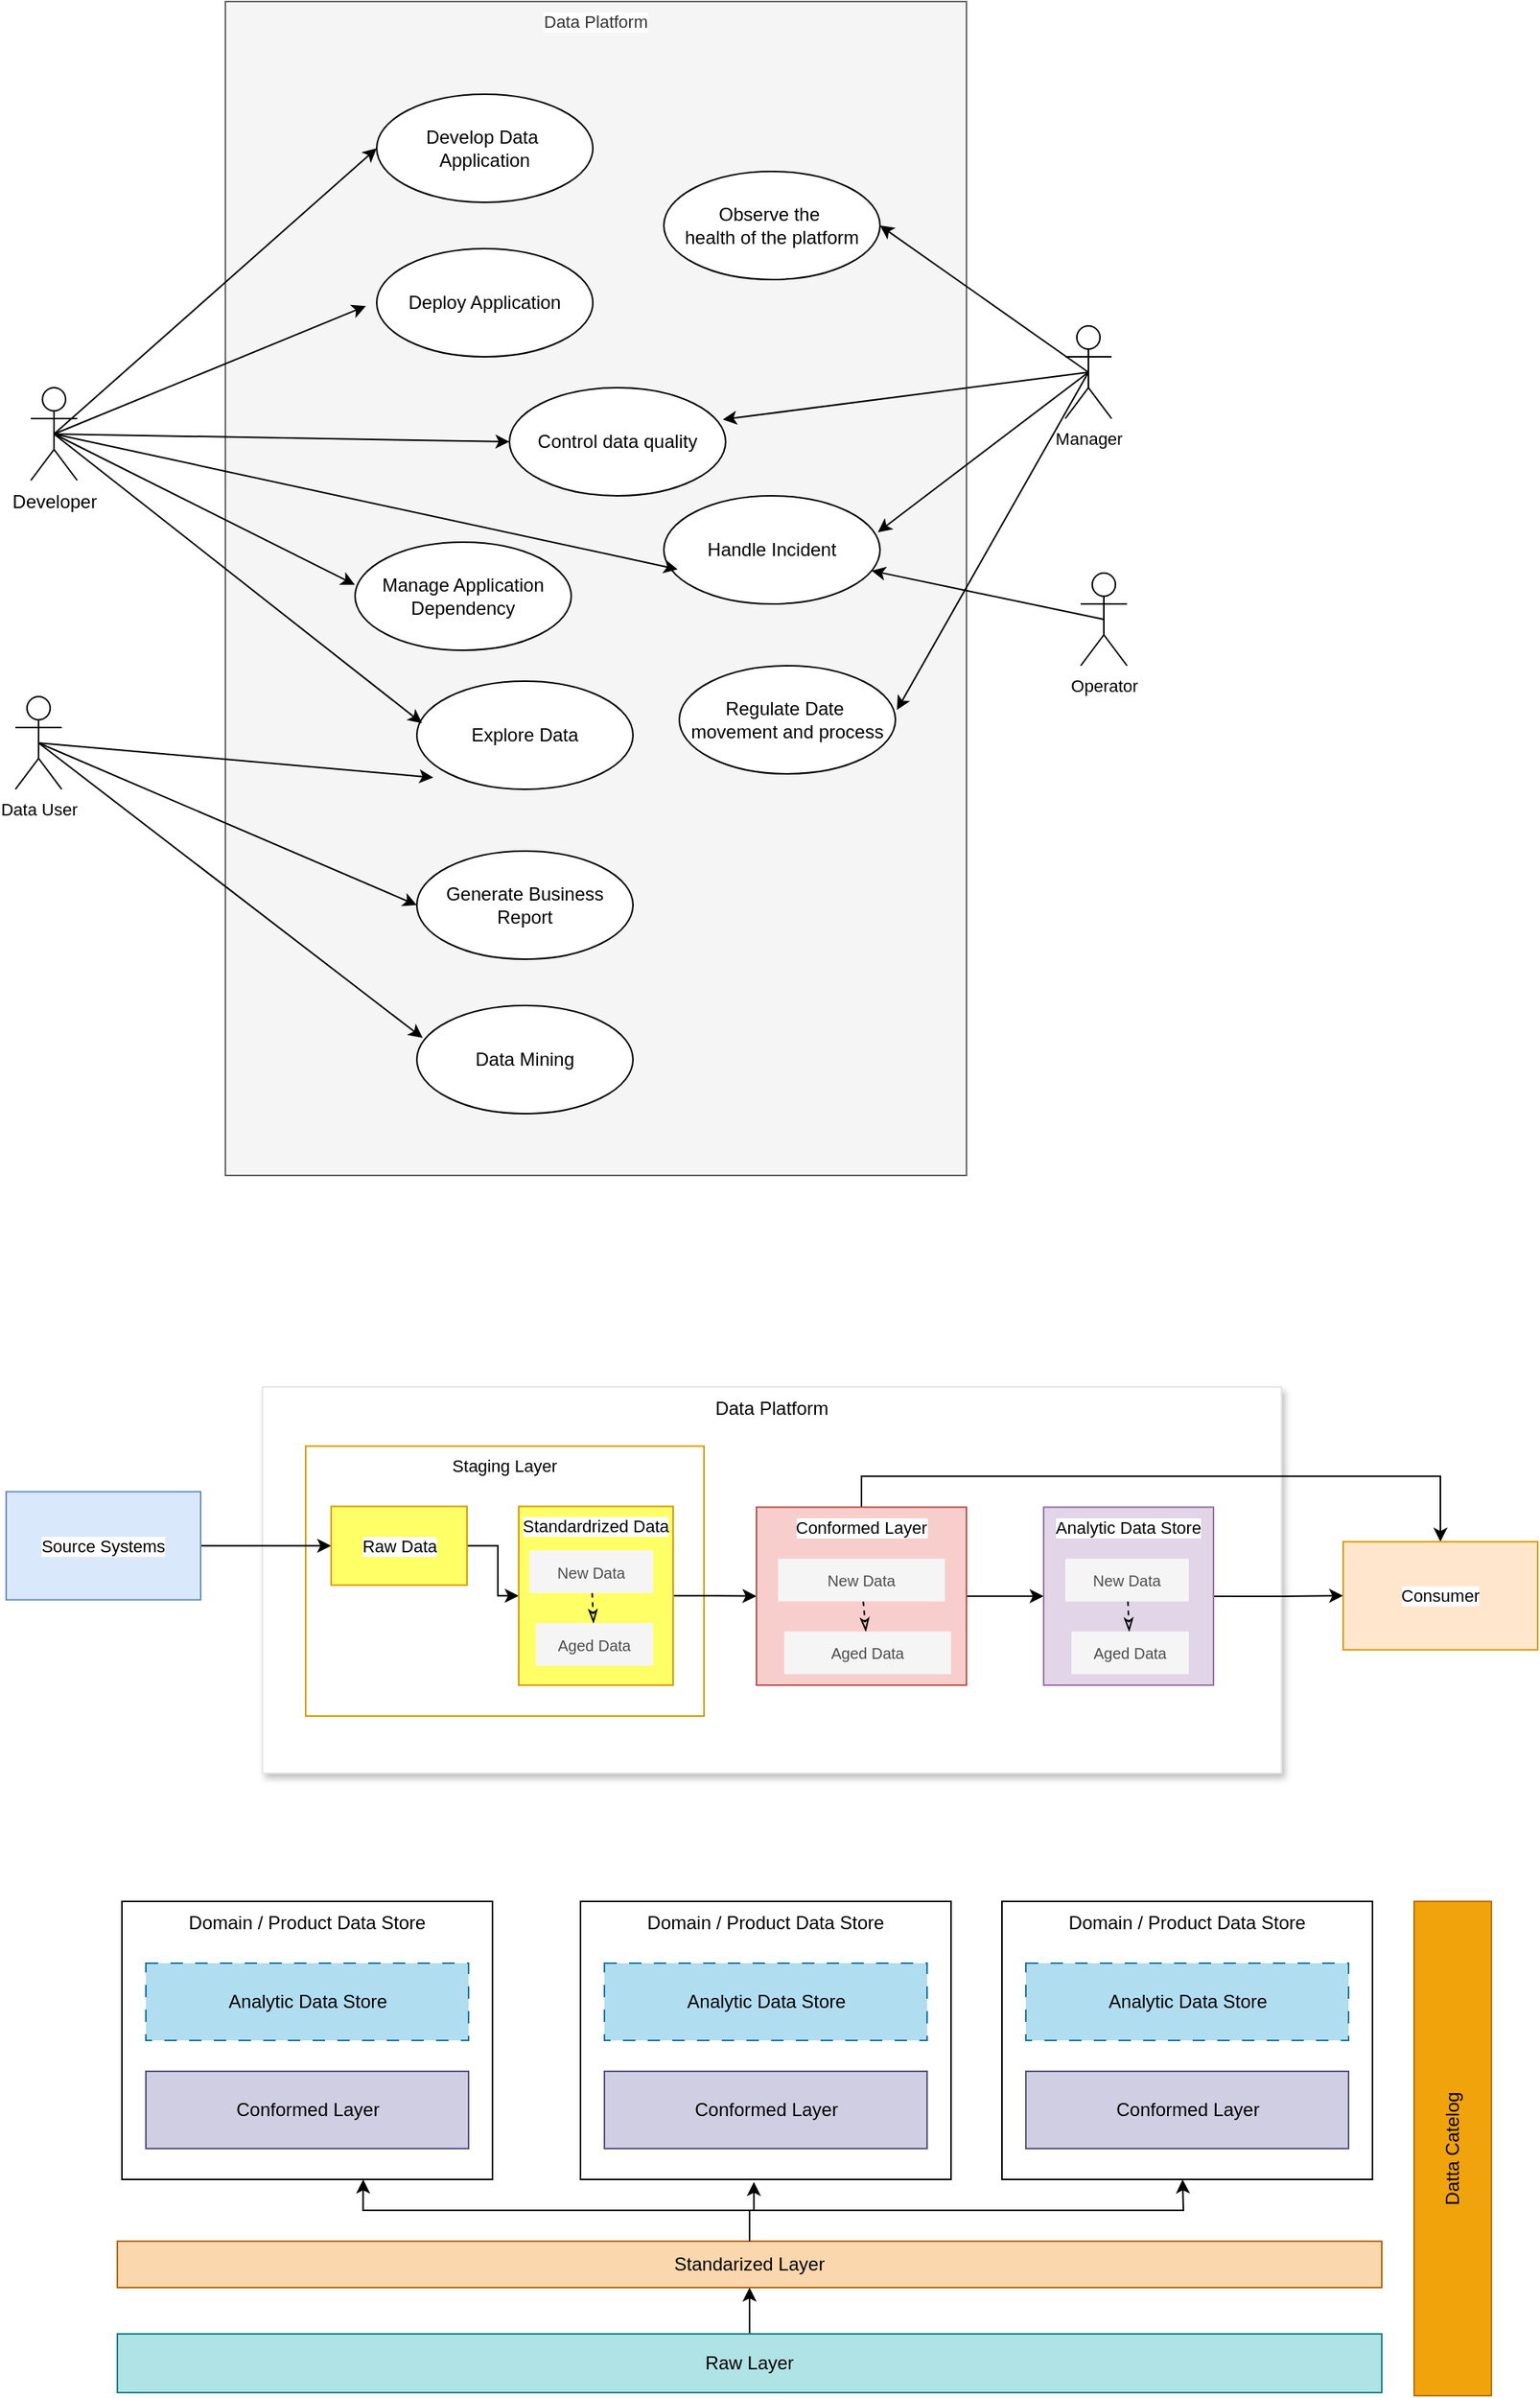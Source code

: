 <mxfile version="26.2.15">
  <diagram name="第 1 页" id="Cfy5hXthvsKqwcoe-ikN">
    <mxGraphModel dx="1145" dy="561" grid="1" gridSize="10" guides="1" tooltips="1" connect="1" arrows="1" fold="1" page="1" pageScale="1" pageWidth="827" pageHeight="1169" math="0" shadow="0">
      <root>
        <mxCell id="0" />
        <mxCell id="1" parent="0" />
        <mxCell id="LPsfI7QCcGYfZqU7F5Cg-12" value="Data Platform" style="rounded=0;whiteSpace=wrap;html=1;verticalAlign=top;strokeColor=#E6E6E6;shadow=1;" parent="1" vertex="1">
          <mxGeometry x="214" y="916.94" width="660" height="250" as="geometry" />
        </mxCell>
        <mxCell id="NjBOjvmUIAoxbCZeAJ4J-41" value="Staging Layer" style="whiteSpace=wrap;html=1;fontSize=11;fillColor=none;strokeColor=#d79b00;rounded=0;labelBackgroundColor=default;verticalAlign=top;" parent="1" vertex="1">
          <mxGeometry x="242" y="955.25" width="258" height="174.75" as="geometry" />
        </mxCell>
        <mxCell id="NjBOjvmUIAoxbCZeAJ4J-38" value="Data Platform" style="rounded=0;whiteSpace=wrap;html=1;fontFamily=Helvetica;fontSize=11;fontColor=#333333;labelBackgroundColor=default;fillColor=#f5f5f5;strokeColor=#666666;verticalAlign=top;" parent="1" vertex="1">
          <mxGeometry x="190" y="20" width="480" height="760" as="geometry" />
        </mxCell>
        <mxCell id="NjBOjvmUIAoxbCZeAJ4J-2" value="Develop Data&amp;nbsp;&lt;div&gt;Application&lt;br&gt;&lt;/div&gt;" style="ellipse;whiteSpace=wrap;html=1;" parent="1" vertex="1">
          <mxGeometry x="288" y="80" width="140" height="70" as="geometry" />
        </mxCell>
        <mxCell id="NjBOjvmUIAoxbCZeAJ4J-4" value="Observe the&amp;nbsp;&lt;div&gt;health of the platform&lt;/div&gt;" style="ellipse;whiteSpace=wrap;html=1;" parent="1" vertex="1">
          <mxGeometry x="474" y="130" width="140" height="70" as="geometry" />
        </mxCell>
        <mxCell id="NjBOjvmUIAoxbCZeAJ4J-7" style="rounded=0;orthogonalLoop=1;jettySize=auto;html=1;exitX=0.5;exitY=0.5;exitDx=0;exitDy=0;exitPerimeter=0;entryX=0;entryY=0.5;entryDx=0;entryDy=0;" parent="1" source="NjBOjvmUIAoxbCZeAJ4J-5" target="NjBOjvmUIAoxbCZeAJ4J-2" edge="1">
          <mxGeometry relative="1" as="geometry" />
        </mxCell>
        <mxCell id="NjBOjvmUIAoxbCZeAJ4J-27" style="edgeStyle=none;shape=connector;rounded=0;orthogonalLoop=1;jettySize=auto;html=1;exitX=0.5;exitY=0.5;exitDx=0;exitDy=0;exitPerimeter=0;entryX=0;entryY=0.5;entryDx=0;entryDy=0;strokeColor=default;align=center;verticalAlign=middle;fontFamily=Helvetica;fontSize=11;fontColor=default;labelBackgroundColor=default;endArrow=classic;" parent="1" source="NjBOjvmUIAoxbCZeAJ4J-5" target="NjBOjvmUIAoxbCZeAJ4J-25" edge="1">
          <mxGeometry relative="1" as="geometry" />
        </mxCell>
        <mxCell id="NjBOjvmUIAoxbCZeAJ4J-5" value="Developer" style="shape=umlActor;html=1;verticalLabelPosition=bottom;verticalAlign=top;align=center;" parent="1" vertex="1">
          <mxGeometry x="64" y="270" width="30" height="60" as="geometry" />
        </mxCell>
        <mxCell id="NjBOjvmUIAoxbCZeAJ4J-8" value="Deploy Application" style="ellipse;whiteSpace=wrap;html=1;" parent="1" vertex="1">
          <mxGeometry x="288" y="180" width="140" height="70" as="geometry" />
        </mxCell>
        <mxCell id="NjBOjvmUIAoxbCZeAJ4J-9" style="rounded=0;orthogonalLoop=1;jettySize=auto;html=1;exitX=0.5;exitY=0.5;exitDx=0;exitDy=0;exitPerimeter=0;entryX=-0.05;entryY=0.531;entryDx=0;entryDy=0;entryPerimeter=0;" parent="1" source="NjBOjvmUIAoxbCZeAJ4J-5" target="NjBOjvmUIAoxbCZeAJ4J-8" edge="1">
          <mxGeometry relative="1" as="geometry" />
        </mxCell>
        <mxCell id="NjBOjvmUIAoxbCZeAJ4J-11" style="edgeStyle=none;shape=connector;rounded=0;orthogonalLoop=1;jettySize=auto;html=1;exitX=0.5;exitY=0.5;exitDx=0;exitDy=0;exitPerimeter=0;entryX=1;entryY=0.5;entryDx=0;entryDy=0;strokeColor=default;align=center;verticalAlign=middle;fontFamily=Helvetica;fontSize=11;fontColor=default;labelBackgroundColor=default;endArrow=classic;" parent="1" source="NjBOjvmUIAoxbCZeAJ4J-10" target="NjBOjvmUIAoxbCZeAJ4J-4" edge="1">
          <mxGeometry relative="1" as="geometry" />
        </mxCell>
        <mxCell id="NjBOjvmUIAoxbCZeAJ4J-10" value="Manager" style="shape=umlActor;html=1;verticalLabelPosition=bottom;verticalAlign=top;align=center;fontFamily=Helvetica;fontSize=11;fontColor=default;labelBackgroundColor=default;" parent="1" vertex="1">
          <mxGeometry x="734" y="230" width="30" height="60" as="geometry" />
        </mxCell>
        <mxCell id="NjBOjvmUIAoxbCZeAJ4J-12" value="Handle Incident" style="ellipse;whiteSpace=wrap;html=1;" parent="1" vertex="1">
          <mxGeometry x="474" y="340" width="140" height="70" as="geometry" />
        </mxCell>
        <mxCell id="NjBOjvmUIAoxbCZeAJ4J-13" style="edgeStyle=none;shape=connector;rounded=0;orthogonalLoop=1;jettySize=auto;html=1;exitX=0.5;exitY=0.5;exitDx=0;exitDy=0;exitPerimeter=0;entryX=0.99;entryY=0.337;entryDx=0;entryDy=0;entryPerimeter=0;strokeColor=default;align=center;verticalAlign=middle;fontFamily=Helvetica;fontSize=11;fontColor=default;labelBackgroundColor=default;endArrow=classic;" parent="1" source="NjBOjvmUIAoxbCZeAJ4J-10" target="NjBOjvmUIAoxbCZeAJ4J-12" edge="1">
          <mxGeometry relative="1" as="geometry" />
        </mxCell>
        <mxCell id="NjBOjvmUIAoxbCZeAJ4J-14" style="edgeStyle=none;shape=connector;rounded=0;orthogonalLoop=1;jettySize=auto;html=1;exitX=0.5;exitY=0.5;exitDx=0;exitDy=0;exitPerimeter=0;entryX=0.064;entryY=0.68;entryDx=0;entryDy=0;entryPerimeter=0;strokeColor=default;align=center;verticalAlign=middle;fontFamily=Helvetica;fontSize=11;fontColor=default;labelBackgroundColor=default;endArrow=classic;" parent="1" source="NjBOjvmUIAoxbCZeAJ4J-5" target="NjBOjvmUIAoxbCZeAJ4J-12" edge="1">
          <mxGeometry relative="1" as="geometry" />
        </mxCell>
        <mxCell id="NjBOjvmUIAoxbCZeAJ4J-15" value="Operator" style="shape=umlActor;html=1;verticalLabelPosition=bottom;verticalAlign=top;align=center;fontFamily=Helvetica;fontSize=11;fontColor=default;labelBackgroundColor=default;" parent="1" vertex="1">
          <mxGeometry x="744" y="390" width="30" height="60" as="geometry" />
        </mxCell>
        <mxCell id="NjBOjvmUIAoxbCZeAJ4J-18" style="edgeStyle=none;shape=connector;rounded=0;orthogonalLoop=1;jettySize=auto;html=1;exitX=0.5;exitY=0.5;exitDx=0;exitDy=0;exitPerimeter=0;strokeColor=default;align=center;verticalAlign=middle;fontFamily=Helvetica;fontSize=11;fontColor=default;labelBackgroundColor=default;endArrow=classic;" parent="1" source="NjBOjvmUIAoxbCZeAJ4J-15" target="NjBOjvmUIAoxbCZeAJ4J-12" edge="1">
          <mxGeometry relative="1" as="geometry" />
        </mxCell>
        <mxCell id="NjBOjvmUIAoxbCZeAJ4J-30" style="edgeStyle=none;shape=connector;rounded=0;orthogonalLoop=1;jettySize=auto;html=1;exitX=0.5;exitY=0.5;exitDx=0;exitDy=0;exitPerimeter=0;entryX=0;entryY=0.5;entryDx=0;entryDy=0;strokeColor=default;align=center;verticalAlign=middle;fontFamily=Helvetica;fontSize=11;fontColor=default;labelBackgroundColor=default;endArrow=classic;" parent="1" source="NjBOjvmUIAoxbCZeAJ4J-19" target="NjBOjvmUIAoxbCZeAJ4J-29" edge="1">
          <mxGeometry relative="1" as="geometry" />
        </mxCell>
        <mxCell id="NjBOjvmUIAoxbCZeAJ4J-19" value="Data User" style="shape=umlActor;html=1;verticalLabelPosition=bottom;verticalAlign=top;align=center;fontFamily=Helvetica;fontSize=11;fontColor=default;labelBackgroundColor=default;" parent="1" vertex="1">
          <mxGeometry x="54" y="470" width="30" height="60" as="geometry" />
        </mxCell>
        <mxCell id="NjBOjvmUIAoxbCZeAJ4J-20" value="Explore Data" style="ellipse;whiteSpace=wrap;html=1;" parent="1" vertex="1">
          <mxGeometry x="314" y="460" width="140" height="70" as="geometry" />
        </mxCell>
        <mxCell id="NjBOjvmUIAoxbCZeAJ4J-21" style="edgeStyle=none;shape=connector;rounded=0;orthogonalLoop=1;jettySize=auto;html=1;exitX=0.5;exitY=0.5;exitDx=0;exitDy=0;exitPerimeter=0;entryX=0.024;entryY=0.389;entryDx=0;entryDy=0;entryPerimeter=0;strokeColor=default;align=center;verticalAlign=middle;fontFamily=Helvetica;fontSize=11;fontColor=default;labelBackgroundColor=default;endArrow=classic;" parent="1" source="NjBOjvmUIAoxbCZeAJ4J-5" target="NjBOjvmUIAoxbCZeAJ4J-20" edge="1">
          <mxGeometry relative="1" as="geometry" />
        </mxCell>
        <mxCell id="NjBOjvmUIAoxbCZeAJ4J-22" style="edgeStyle=none;shape=connector;rounded=0;orthogonalLoop=1;jettySize=auto;html=1;exitX=0.5;exitY=0.5;exitDx=0;exitDy=0;exitPerimeter=0;entryX=0.076;entryY=0.891;entryDx=0;entryDy=0;entryPerimeter=0;strokeColor=default;align=center;verticalAlign=middle;fontFamily=Helvetica;fontSize=11;fontColor=default;labelBackgroundColor=default;endArrow=classic;" parent="1" source="NjBOjvmUIAoxbCZeAJ4J-19" target="NjBOjvmUIAoxbCZeAJ4J-20" edge="1">
          <mxGeometry relative="1" as="geometry" />
        </mxCell>
        <mxCell id="NjBOjvmUIAoxbCZeAJ4J-23" value="Manage Application&lt;div&gt;Dependency&lt;/div&gt;" style="ellipse;whiteSpace=wrap;html=1;" parent="1" vertex="1">
          <mxGeometry x="274" y="370" width="140" height="70" as="geometry" />
        </mxCell>
        <mxCell id="NjBOjvmUIAoxbCZeAJ4J-24" style="edgeStyle=none;shape=connector;rounded=0;orthogonalLoop=1;jettySize=auto;html=1;exitX=0.5;exitY=0.5;exitDx=0;exitDy=0;exitPerimeter=0;entryX=-0.001;entryY=0.394;entryDx=0;entryDy=0;entryPerimeter=0;strokeColor=default;align=center;verticalAlign=middle;fontFamily=Helvetica;fontSize=11;fontColor=default;labelBackgroundColor=default;endArrow=classic;" parent="1" source="NjBOjvmUIAoxbCZeAJ4J-5" target="NjBOjvmUIAoxbCZeAJ4J-23" edge="1">
          <mxGeometry relative="1" as="geometry" />
        </mxCell>
        <mxCell id="NjBOjvmUIAoxbCZeAJ4J-25" value="Control data quality" style="ellipse;whiteSpace=wrap;html=1;" parent="1" vertex="1">
          <mxGeometry x="374" y="270" width="140" height="70" as="geometry" />
        </mxCell>
        <mxCell id="NjBOjvmUIAoxbCZeAJ4J-28" style="edgeStyle=none;shape=connector;rounded=0;orthogonalLoop=1;jettySize=auto;html=1;exitX=0.5;exitY=0.5;exitDx=0;exitDy=0;exitPerimeter=0;entryX=0.987;entryY=0.294;entryDx=0;entryDy=0;entryPerimeter=0;strokeColor=default;align=center;verticalAlign=middle;fontFamily=Helvetica;fontSize=11;fontColor=default;labelBackgroundColor=default;endArrow=classic;" parent="1" source="NjBOjvmUIAoxbCZeAJ4J-10" target="NjBOjvmUIAoxbCZeAJ4J-25" edge="1">
          <mxGeometry relative="1" as="geometry" />
        </mxCell>
        <mxCell id="NjBOjvmUIAoxbCZeAJ4J-29" value="Generate Business&lt;div&gt;Report&lt;/div&gt;" style="ellipse;whiteSpace=wrap;html=1;" parent="1" vertex="1">
          <mxGeometry x="314" y="570" width="140" height="70" as="geometry" />
        </mxCell>
        <mxCell id="NjBOjvmUIAoxbCZeAJ4J-31" value="Data Mining" style="ellipse;whiteSpace=wrap;html=1;" parent="1" vertex="1">
          <mxGeometry x="314" y="670" width="140" height="70" as="geometry" />
        </mxCell>
        <mxCell id="NjBOjvmUIAoxbCZeAJ4J-32" style="edgeStyle=none;shape=connector;rounded=0;orthogonalLoop=1;jettySize=auto;html=1;exitX=0.5;exitY=0.5;exitDx=0;exitDy=0;exitPerimeter=0;entryX=0.027;entryY=0.3;entryDx=0;entryDy=0;entryPerimeter=0;strokeColor=default;align=center;verticalAlign=middle;fontFamily=Helvetica;fontSize=11;fontColor=default;labelBackgroundColor=default;endArrow=classic;" parent="1" source="NjBOjvmUIAoxbCZeAJ4J-19" target="NjBOjvmUIAoxbCZeAJ4J-31" edge="1">
          <mxGeometry relative="1" as="geometry" />
        </mxCell>
        <mxCell id="NjBOjvmUIAoxbCZeAJ4J-33" value="Regulate Date&amp;nbsp;&lt;div&gt;movement and process&lt;/div&gt;" style="ellipse;whiteSpace=wrap;html=1;" parent="1" vertex="1">
          <mxGeometry x="484" y="450" width="140" height="70" as="geometry" />
        </mxCell>
        <mxCell id="NjBOjvmUIAoxbCZeAJ4J-34" style="edgeStyle=none;shape=connector;rounded=0;orthogonalLoop=1;jettySize=auto;html=1;exitX=0.5;exitY=0.5;exitDx=0;exitDy=0;exitPerimeter=0;entryX=1.007;entryY=0.409;entryDx=0;entryDy=0;entryPerimeter=0;strokeColor=default;align=center;verticalAlign=middle;fontFamily=Helvetica;fontSize=11;fontColor=default;labelBackgroundColor=default;endArrow=classic;" parent="1" source="NjBOjvmUIAoxbCZeAJ4J-10" target="NjBOjvmUIAoxbCZeAJ4J-33" edge="1">
          <mxGeometry relative="1" as="geometry" />
        </mxCell>
        <mxCell id="NjBOjvmUIAoxbCZeAJ4J-42" value="" style="edgeStyle=none;shape=connector;rounded=0;orthogonalLoop=1;jettySize=auto;html=1;strokeColor=default;align=center;verticalAlign=middle;fontFamily=Helvetica;fontSize=11;fontColor=default;labelBackgroundColor=default;endArrow=classic;entryX=0;entryY=0.5;entryDx=0;entryDy=0;exitX=1;exitY=0.5;exitDx=0;exitDy=0;" parent="1" source="NjBOjvmUIAoxbCZeAJ4J-39" target="LPsfI7QCcGYfZqU7F5Cg-1" edge="1">
          <mxGeometry relative="1" as="geometry" />
        </mxCell>
        <mxCell id="NjBOjvmUIAoxbCZeAJ4J-39" value="Source Systems" style="rounded=0;whiteSpace=wrap;html=1;fontFamily=Helvetica;fontSize=11;labelBackgroundColor=default;fillColor=#dae8fc;strokeColor=#6c8ebf;" parent="1" vertex="1">
          <mxGeometry x="48" y="984.75" width="126" height="70" as="geometry" />
        </mxCell>
        <mxCell id="LPsfI7QCcGYfZqU7F5Cg-3" style="edgeStyle=orthogonalEdgeStyle;rounded=0;orthogonalLoop=1;jettySize=auto;html=1;exitX=1;exitY=0.5;exitDx=0;exitDy=0;entryX=0;entryY=0.5;entryDx=0;entryDy=0;" parent="1" source="LPsfI7QCcGYfZqU7F5Cg-1" target="LPsfI7QCcGYfZqU7F5Cg-2" edge="1">
          <mxGeometry relative="1" as="geometry" />
        </mxCell>
        <mxCell id="LPsfI7QCcGYfZqU7F5Cg-1" value="Raw Data" style="whiteSpace=wrap;html=1;fontSize=11;fillColor=#FFFF66;strokeColor=#d79b00;rounded=0;labelBackgroundColor=default;verticalAlign=middle;" parent="1" vertex="1">
          <mxGeometry x="258.5" y="994.25" width="88" height="51" as="geometry" />
        </mxCell>
        <mxCell id="LPsfI7QCcGYfZqU7F5Cg-6" style="edgeStyle=orthogonalEdgeStyle;rounded=0;orthogonalLoop=1;jettySize=auto;html=1;exitX=1;exitY=0.5;exitDx=0;exitDy=0;entryX=0;entryY=0.5;entryDx=0;entryDy=0;" parent="1" source="LPsfI7QCcGYfZqU7F5Cg-2" target="LPsfI7QCcGYfZqU7F5Cg-5" edge="1">
          <mxGeometry relative="1" as="geometry" />
        </mxCell>
        <mxCell id="LPsfI7QCcGYfZqU7F5Cg-2" value="Standardrized Data" style="whiteSpace=wrap;html=1;fontSize=11;fillColor=#FFFF66;strokeColor=#d79b00;rounded=0;labelBackgroundColor=default;verticalAlign=top;" parent="1" vertex="1">
          <mxGeometry x="380" y="994.25" width="100" height="115.75" as="geometry" />
        </mxCell>
        <mxCell id="LPsfI7QCcGYfZqU7F5Cg-9" value="" style="edgeStyle=orthogonalEdgeStyle;rounded=0;orthogonalLoop=1;jettySize=auto;html=1;" parent="1" source="LPsfI7QCcGYfZqU7F5Cg-5" target="LPsfI7QCcGYfZqU7F5Cg-8" edge="1">
          <mxGeometry relative="1" as="geometry" />
        </mxCell>
        <mxCell id="LPsfI7QCcGYfZqU7F5Cg-13" style="edgeStyle=orthogonalEdgeStyle;rounded=0;orthogonalLoop=1;jettySize=auto;html=1;exitX=0.5;exitY=0;exitDx=0;exitDy=0;entryX=0.5;entryY=0;entryDx=0;entryDy=0;" parent="1" source="LPsfI7QCcGYfZqU7F5Cg-5" target="LPsfI7QCcGYfZqU7F5Cg-10" edge="1">
          <mxGeometry relative="1" as="geometry" />
        </mxCell>
        <mxCell id="LPsfI7QCcGYfZqU7F5Cg-5" value="Conformed Layer" style="rounded=0;whiteSpace=wrap;html=1;fontFamily=Helvetica;fontSize=11;labelBackgroundColor=default;fillColor=#f8cecc;strokeColor=#b85450;verticalAlign=top;" parent="1" vertex="1">
          <mxGeometry x="534" y="994.75" width="136" height="115.25" as="geometry" />
        </mxCell>
        <mxCell id="LPsfI7QCcGYfZqU7F5Cg-11" value="" style="edgeStyle=orthogonalEdgeStyle;rounded=0;orthogonalLoop=1;jettySize=auto;html=1;" parent="1" source="LPsfI7QCcGYfZqU7F5Cg-8" target="LPsfI7QCcGYfZqU7F5Cg-10" edge="1">
          <mxGeometry relative="1" as="geometry" />
        </mxCell>
        <mxCell id="LPsfI7QCcGYfZqU7F5Cg-8" value="Analytic Data Store" style="rounded=0;whiteSpace=wrap;html=1;fontFamily=Helvetica;fontSize=11;labelBackgroundColor=default;fillColor=#e1d5e7;strokeColor=#9673a6;verticalAlign=top;" parent="1" vertex="1">
          <mxGeometry x="720" y="994.75" width="110" height="115.25" as="geometry" />
        </mxCell>
        <mxCell id="LPsfI7QCcGYfZqU7F5Cg-10" value="Consumer" style="rounded=0;whiteSpace=wrap;html=1;fontFamily=Helvetica;fontSize=11;labelBackgroundColor=default;fillColor=#ffe6cc;strokeColor=#d79b00;" parent="1" vertex="1">
          <mxGeometry x="914" y="1017.13" width="126" height="70" as="geometry" />
        </mxCell>
        <mxCell id="LPsfI7QCcGYfZqU7F5Cg-20" value="" style="group" parent="1" vertex="1" connectable="0">
          <mxGeometry x="123" y="1250" width="240" height="180" as="geometry" />
        </mxCell>
        <mxCell id="LPsfI7QCcGYfZqU7F5Cg-19" value="Domain / Product Data Store" style="rounded=0;whiteSpace=wrap;html=1;verticalAlign=top;" parent="LPsfI7QCcGYfZqU7F5Cg-20" vertex="1">
          <mxGeometry width="240" height="180" as="geometry" />
        </mxCell>
        <mxCell id="LPsfI7QCcGYfZqU7F5Cg-16" value="Analytic Data Store" style="rounded=1;whiteSpace=wrap;html=1;arcSize=0;fillColor=#b1ddf0;strokeColor=#10739e;dashed=1;dashPattern=8 8;" parent="LPsfI7QCcGYfZqU7F5Cg-20" vertex="1">
          <mxGeometry x="15.5" y="40" width="209" height="50" as="geometry" />
        </mxCell>
        <mxCell id="LPsfI7QCcGYfZqU7F5Cg-17" value="Conformed Layer" style="rounded=1;whiteSpace=wrap;html=1;arcSize=0;fillColor=#d0cee2;strokeColor=#56517e;" parent="LPsfI7QCcGYfZqU7F5Cg-20" vertex="1">
          <mxGeometry x="15.5" y="110" width="209" height="50" as="geometry" />
        </mxCell>
        <mxCell id="LPsfI7QCcGYfZqU7F5Cg-23" style="edgeStyle=orthogonalEdgeStyle;rounded=0;orthogonalLoop=1;jettySize=auto;html=1;entryX=0.5;entryY=1;entryDx=0;entryDy=0;" parent="1" source="LPsfI7QCcGYfZqU7F5Cg-21" target="LPsfI7QCcGYfZqU7F5Cg-22" edge="1">
          <mxGeometry relative="1" as="geometry" />
        </mxCell>
        <mxCell id="LPsfI7QCcGYfZqU7F5Cg-21" value="Raw Layer" style="rounded=0;whiteSpace=wrap;html=1;fillColor=#b0e3e6;strokeColor=#0e8088;" parent="1" vertex="1">
          <mxGeometry x="120" y="1530" width="819" height="38" as="geometry" />
        </mxCell>
        <mxCell id="LPsfI7QCcGYfZqU7F5Cg-32" style="edgeStyle=orthogonalEdgeStyle;rounded=0;orthogonalLoop=1;jettySize=auto;html=1;entryX=0.468;entryY=1.009;entryDx=0;entryDy=0;entryPerimeter=0;" parent="1" source="LPsfI7QCcGYfZqU7F5Cg-22" target="LPsfI7QCcGYfZqU7F5Cg-25" edge="1">
          <mxGeometry relative="1" as="geometry">
            <mxPoint x="541" y="1440" as="targetPoint" />
          </mxGeometry>
        </mxCell>
        <mxCell id="LPsfI7QCcGYfZqU7F5Cg-36" style="edgeStyle=orthogonalEdgeStyle;rounded=0;orthogonalLoop=1;jettySize=auto;html=1;" parent="1" source="LPsfI7QCcGYfZqU7F5Cg-22" edge="1">
          <mxGeometry relative="1" as="geometry">
            <mxPoint x="810" y="1430" as="targetPoint" />
          </mxGeometry>
        </mxCell>
        <mxCell id="LPsfI7QCcGYfZqU7F5Cg-22" value="Standarized Layer" style="rounded=0;whiteSpace=wrap;html=1;fillColor=#fad7ac;strokeColor=#b46504;" parent="1" vertex="1">
          <mxGeometry x="120" y="1470" width="819" height="30" as="geometry" />
        </mxCell>
        <mxCell id="LPsfI7QCcGYfZqU7F5Cg-24" value="" style="group" parent="1" vertex="1" connectable="0">
          <mxGeometry x="420" y="1250" width="240" height="180" as="geometry" />
        </mxCell>
        <mxCell id="LPsfI7QCcGYfZqU7F5Cg-25" value="Domain / Product Data Store" style="rounded=0;whiteSpace=wrap;html=1;verticalAlign=top;" parent="LPsfI7QCcGYfZqU7F5Cg-24" vertex="1">
          <mxGeometry width="240" height="180" as="geometry" />
        </mxCell>
        <mxCell id="LPsfI7QCcGYfZqU7F5Cg-26" value="Analytic Data Store" style="rounded=1;whiteSpace=wrap;html=1;arcSize=0;fillColor=#b1ddf0;strokeColor=#10739e;dashed=1;dashPattern=8 8;" parent="LPsfI7QCcGYfZqU7F5Cg-24" vertex="1">
          <mxGeometry x="15.5" y="40" width="209" height="50" as="geometry" />
        </mxCell>
        <mxCell id="LPsfI7QCcGYfZqU7F5Cg-27" value="Conformed Layer" style="rounded=1;whiteSpace=wrap;html=1;arcSize=0;fillColor=#d0cee2;strokeColor=#56517e;" parent="LPsfI7QCcGYfZqU7F5Cg-24" vertex="1">
          <mxGeometry x="15.5" y="110" width="209" height="50" as="geometry" />
        </mxCell>
        <mxCell id="LPsfI7QCcGYfZqU7F5Cg-28" value="" style="group" parent="1" vertex="1" connectable="0">
          <mxGeometry x="693" y="1250" width="240" height="180" as="geometry" />
        </mxCell>
        <mxCell id="LPsfI7QCcGYfZqU7F5Cg-29" value="Domain / Product Data Store" style="rounded=0;whiteSpace=wrap;html=1;verticalAlign=top;" parent="LPsfI7QCcGYfZqU7F5Cg-28" vertex="1">
          <mxGeometry width="240" height="180" as="geometry" />
        </mxCell>
        <mxCell id="LPsfI7QCcGYfZqU7F5Cg-30" value="Analytic Data Store" style="rounded=1;whiteSpace=wrap;html=1;arcSize=0;fillColor=#b1ddf0;strokeColor=#10739e;dashed=1;dashPattern=8 8;" parent="LPsfI7QCcGYfZqU7F5Cg-28" vertex="1">
          <mxGeometry x="15.5" y="40" width="209" height="50" as="geometry" />
        </mxCell>
        <mxCell id="LPsfI7QCcGYfZqU7F5Cg-31" value="Conformed Layer" style="rounded=1;whiteSpace=wrap;html=1;arcSize=0;fillColor=#d0cee2;strokeColor=#56517e;" parent="LPsfI7QCcGYfZqU7F5Cg-28" vertex="1">
          <mxGeometry x="15.5" y="110" width="209" height="50" as="geometry" />
        </mxCell>
        <mxCell id="LPsfI7QCcGYfZqU7F5Cg-33" style="edgeStyle=orthogonalEdgeStyle;rounded=0;orthogonalLoop=1;jettySize=auto;html=1;entryX=0.651;entryY=1;entryDx=0;entryDy=0;entryPerimeter=0;" parent="1" source="LPsfI7QCcGYfZqU7F5Cg-22" target="LPsfI7QCcGYfZqU7F5Cg-19" edge="1">
          <mxGeometry relative="1" as="geometry" />
        </mxCell>
        <mxCell id="j3WEXR2PitJm0SyK6Ta7-4" style="rounded=0;orthogonalLoop=1;jettySize=auto;html=1;dashed=1;endArrow=classicThin;endFill=0;" edge="1" parent="1" source="j3WEXR2PitJm0SyK6Ta7-1" target="j3WEXR2PitJm0SyK6Ta7-2">
          <mxGeometry relative="1" as="geometry" />
        </mxCell>
        <mxCell id="j3WEXR2PitJm0SyK6Ta7-1" value="New Data" style="rounded=0;whiteSpace=wrap;html=1;fillColor=#f5f5f5;fontColor=#4D4D4D;strokeColor=none;fontSize=10;" vertex="1" parent="1">
          <mxGeometry x="548" y="1028.13" width="108" height="27.62" as="geometry" />
        </mxCell>
        <mxCell id="j3WEXR2PitJm0SyK6Ta7-2" value="Aged Data" style="rounded=0;whiteSpace=wrap;html=1;fillColor=#f5f5f5;fontColor=#4D4D4D;strokeColor=none;fontSize=10;" vertex="1" parent="1">
          <mxGeometry x="552" y="1075.25" width="108" height="27.62" as="geometry" />
        </mxCell>
        <mxCell id="j3WEXR2PitJm0SyK6Ta7-5" style="rounded=0;orthogonalLoop=1;jettySize=auto;html=1;dashed=1;endArrow=classicThin;endFill=0;" edge="1" parent="1" source="j3WEXR2PitJm0SyK6Ta7-6" target="j3WEXR2PitJm0SyK6Ta7-7">
          <mxGeometry relative="1" as="geometry" />
        </mxCell>
        <mxCell id="j3WEXR2PitJm0SyK6Ta7-6" value="New Data" style="rounded=0;whiteSpace=wrap;html=1;fillColor=#f5f5f5;fontColor=#4D4D4D;strokeColor=none;fontSize=10;" vertex="1" parent="1">
          <mxGeometry x="387" y="1022.69" width="80" height="27.62" as="geometry" />
        </mxCell>
        <mxCell id="j3WEXR2PitJm0SyK6Ta7-7" value="Aged Data" style="rounded=0;whiteSpace=wrap;html=1;fillColor=#f5f5f5;fontColor=#4D4D4D;strokeColor=none;fontSize=10;" vertex="1" parent="1">
          <mxGeometry x="391" y="1069.81" width="76" height="27.62" as="geometry" />
        </mxCell>
        <mxCell id="j3WEXR2PitJm0SyK6Ta7-8" style="rounded=0;orthogonalLoop=1;jettySize=auto;html=1;dashed=1;endArrow=classicThin;endFill=0;" edge="1" parent="1" source="j3WEXR2PitJm0SyK6Ta7-9" target="j3WEXR2PitJm0SyK6Ta7-10">
          <mxGeometry relative="1" as="geometry" />
        </mxCell>
        <mxCell id="j3WEXR2PitJm0SyK6Ta7-9" value="New Data" style="rounded=0;whiteSpace=wrap;html=1;fillColor=#f5f5f5;fontColor=#4D4D4D;strokeColor=none;fontSize=10;" vertex="1" parent="1">
          <mxGeometry x="734" y="1028.13" width="80" height="27.62" as="geometry" />
        </mxCell>
        <mxCell id="j3WEXR2PitJm0SyK6Ta7-10" value="Aged Data" style="rounded=0;whiteSpace=wrap;html=1;fillColor=#f5f5f5;fontColor=#4D4D4D;strokeColor=none;fontSize=10;" vertex="1" parent="1">
          <mxGeometry x="738" y="1075.25" width="76" height="27.62" as="geometry" />
        </mxCell>
        <mxCell id="j3WEXR2PitJm0SyK6Ta7-11" value="Datta Catelog" style="rounded=0;whiteSpace=wrap;html=1;rotation=-90;fillColor=#f0a30a;fontColor=#000000;strokeColor=#BD7000;" vertex="1" parent="1">
          <mxGeometry x="825" y="1385" width="320" height="50" as="geometry" />
        </mxCell>
      </root>
    </mxGraphModel>
  </diagram>
</mxfile>
